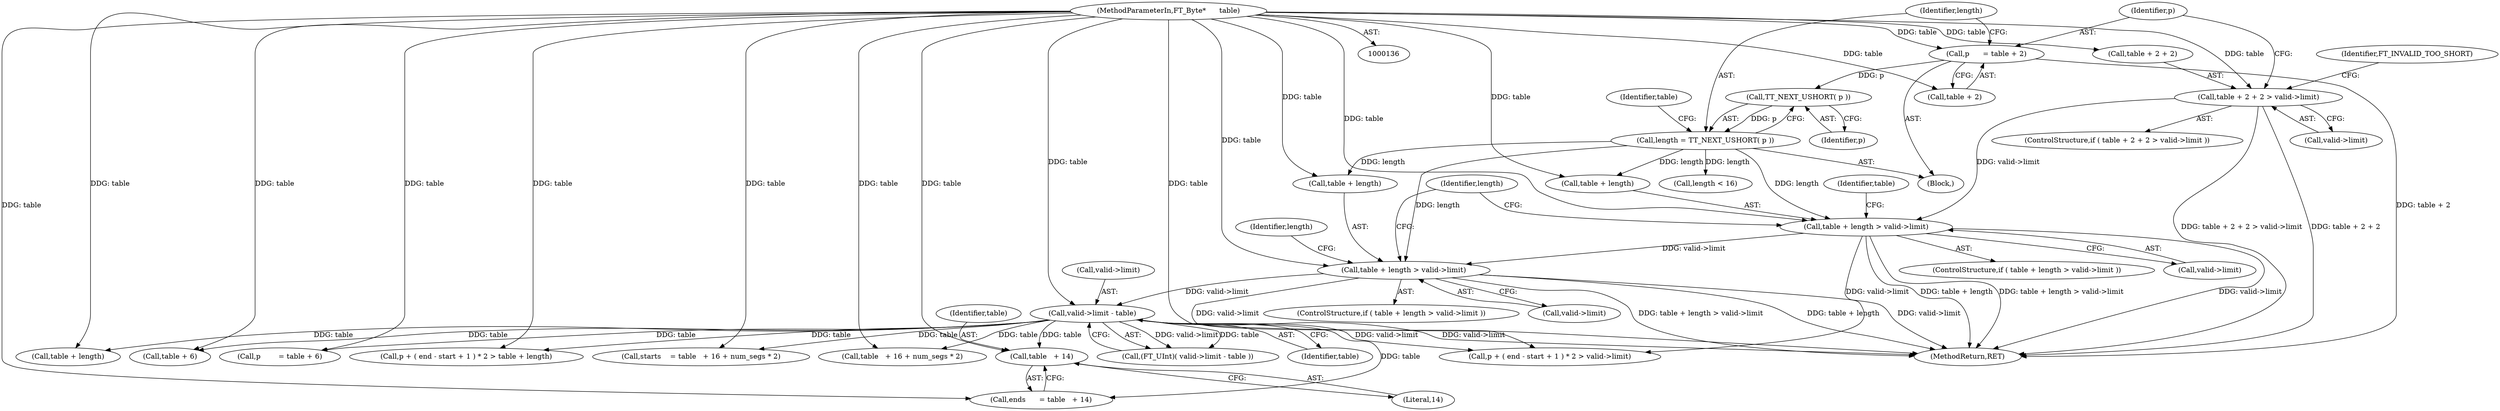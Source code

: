 digraph "0_savannah_9bd20b7304aae61de5d50ac359cf27132bafd4c1@pointer" {
"1000298" [label="(Call,table   + 14)"];
"1000137" [label="(MethodParameterIn,FT_Byte*      table)"];
"1000193" [label="(Call,valid->limit - table)"];
"1000181" [label="(Call,table + length > valid->limit)"];
"1000168" [label="(Call,length = TT_NEXT_USHORT( p ))"];
"1000170" [label="(Call,TT_NEXT_USHORT( p ))"];
"1000163" [label="(Call,p      = table + 2)"];
"1000173" [label="(Call,table + length > valid->limit)"];
"1000153" [label="(Call,table + 2 + 2 > valid->limit)"];
"1000601" [label="(MethodReturn,RET)"];
"1000472" [label="(Call,p + ( end - start + 1 ) * 2 > table + length)"];
"1000180" [label="(ControlStructure,if ( table + length > valid->limit ))"];
"1000190" [label="(Identifier,length)"];
"1000170" [label="(Call,TT_NEXT_USHORT( p ))"];
"1000301" [label="(Call,starts    = table   + 16 + num_segs * 2)"];
"1000174" [label="(Call,table + length)"];
"1000303" [label="(Call,table   + 16 + num_segs * 2)"];
"1000183" [label="(Identifier,table)"];
"1000482" [label="(Call,table + length)"];
"1000193" [label="(Call,valid->limit - table)"];
"1000205" [label="(Call,table + 6)"];
"1000159" [label="(Call,valid->limit)"];
"1000200" [label="(Identifier,length)"];
"1000199" [label="(Call,length < 16)"];
"1000194" [label="(Call,valid->limit)"];
"1000508" [label="(Call,p + ( end - start + 1 ) * 2 > valid->limit)"];
"1000169" [label="(Identifier,length)"];
"1000298" [label="(Call,table   + 14)"];
"1000181" [label="(Call,table + length > valid->limit)"];
"1000185" [label="(Call,valid->limit)"];
"1000300" [label="(Literal,14)"];
"1000152" [label="(ControlStructure,if ( table + 2 + 2 > valid->limit ))"];
"1000137" [label="(MethodParameterIn,FT_Byte*      table)"];
"1000162" [label="(Identifier,FT_INVALID_TOO_SHORT)"];
"1000299" [label="(Identifier,table)"];
"1000203" [label="(Call,p        = table + 6)"];
"1000172" [label="(ControlStructure,if ( table + length > valid->limit ))"];
"1000165" [label="(Call,table + 2)"];
"1000171" [label="(Identifier,p)"];
"1000164" [label="(Identifier,p)"];
"1000173" [label="(Call,table + length > valid->limit)"];
"1000163" [label="(Call,p      = table + 2)"];
"1000182" [label="(Call,table + length)"];
"1000139" [label="(Block,)"];
"1000296" [label="(Call,ends      = table   + 14)"];
"1000191" [label="(Call,(FT_UInt)( valid->limit - table ))"];
"1000177" [label="(Call,valid->limit)"];
"1000153" [label="(Call,table + 2 + 2 > valid->limit)"];
"1000175" [label="(Identifier,table)"];
"1000197" [label="(Identifier,table)"];
"1000154" [label="(Call,table + 2 + 2)"];
"1000168" [label="(Call,length = TT_NEXT_USHORT( p ))"];
"1000298" -> "1000296"  [label="AST: "];
"1000298" -> "1000300"  [label="CFG: "];
"1000299" -> "1000298"  [label="AST: "];
"1000300" -> "1000298"  [label="AST: "];
"1000296" -> "1000298"  [label="CFG: "];
"1000137" -> "1000298"  [label="DDG: table"];
"1000193" -> "1000298"  [label="DDG: table"];
"1000137" -> "1000136"  [label="AST: "];
"1000137" -> "1000601"  [label="DDG: table"];
"1000137" -> "1000153"  [label="DDG: table"];
"1000137" -> "1000154"  [label="DDG: table"];
"1000137" -> "1000163"  [label="DDG: table"];
"1000137" -> "1000165"  [label="DDG: table"];
"1000137" -> "1000173"  [label="DDG: table"];
"1000137" -> "1000174"  [label="DDG: table"];
"1000137" -> "1000181"  [label="DDG: table"];
"1000137" -> "1000182"  [label="DDG: table"];
"1000137" -> "1000193"  [label="DDG: table"];
"1000137" -> "1000203"  [label="DDG: table"];
"1000137" -> "1000205"  [label="DDG: table"];
"1000137" -> "1000296"  [label="DDG: table"];
"1000137" -> "1000301"  [label="DDG: table"];
"1000137" -> "1000303"  [label="DDG: table"];
"1000137" -> "1000472"  [label="DDG: table"];
"1000137" -> "1000482"  [label="DDG: table"];
"1000193" -> "1000191"  [label="AST: "];
"1000193" -> "1000197"  [label="CFG: "];
"1000194" -> "1000193"  [label="AST: "];
"1000197" -> "1000193"  [label="AST: "];
"1000191" -> "1000193"  [label="CFG: "];
"1000193" -> "1000601"  [label="DDG: valid->limit"];
"1000193" -> "1000191"  [label="DDG: valid->limit"];
"1000193" -> "1000191"  [label="DDG: table"];
"1000181" -> "1000193"  [label="DDG: valid->limit"];
"1000193" -> "1000203"  [label="DDG: table"];
"1000193" -> "1000205"  [label="DDG: table"];
"1000193" -> "1000296"  [label="DDG: table"];
"1000193" -> "1000301"  [label="DDG: table"];
"1000193" -> "1000303"  [label="DDG: table"];
"1000193" -> "1000472"  [label="DDG: table"];
"1000193" -> "1000482"  [label="DDG: table"];
"1000193" -> "1000508"  [label="DDG: valid->limit"];
"1000181" -> "1000180"  [label="AST: "];
"1000181" -> "1000185"  [label="CFG: "];
"1000182" -> "1000181"  [label="AST: "];
"1000185" -> "1000181"  [label="AST: "];
"1000190" -> "1000181"  [label="CFG: "];
"1000200" -> "1000181"  [label="CFG: "];
"1000181" -> "1000601"  [label="DDG: table + length"];
"1000181" -> "1000601"  [label="DDG: valid->limit"];
"1000181" -> "1000601"  [label="DDG: table + length > valid->limit"];
"1000168" -> "1000181"  [label="DDG: length"];
"1000173" -> "1000181"  [label="DDG: valid->limit"];
"1000181" -> "1000508"  [label="DDG: valid->limit"];
"1000168" -> "1000139"  [label="AST: "];
"1000168" -> "1000170"  [label="CFG: "];
"1000169" -> "1000168"  [label="AST: "];
"1000170" -> "1000168"  [label="AST: "];
"1000175" -> "1000168"  [label="CFG: "];
"1000170" -> "1000168"  [label="DDG: p"];
"1000168" -> "1000173"  [label="DDG: length"];
"1000168" -> "1000174"  [label="DDG: length"];
"1000168" -> "1000182"  [label="DDG: length"];
"1000168" -> "1000199"  [label="DDG: length"];
"1000170" -> "1000171"  [label="CFG: "];
"1000171" -> "1000170"  [label="AST: "];
"1000163" -> "1000170"  [label="DDG: p"];
"1000163" -> "1000139"  [label="AST: "];
"1000163" -> "1000165"  [label="CFG: "];
"1000164" -> "1000163"  [label="AST: "];
"1000165" -> "1000163"  [label="AST: "];
"1000169" -> "1000163"  [label="CFG: "];
"1000163" -> "1000601"  [label="DDG: table + 2"];
"1000173" -> "1000172"  [label="AST: "];
"1000173" -> "1000177"  [label="CFG: "];
"1000174" -> "1000173"  [label="AST: "];
"1000177" -> "1000173"  [label="AST: "];
"1000183" -> "1000173"  [label="CFG: "];
"1000200" -> "1000173"  [label="CFG: "];
"1000173" -> "1000601"  [label="DDG: table + length > valid->limit"];
"1000173" -> "1000601"  [label="DDG: valid->limit"];
"1000173" -> "1000601"  [label="DDG: table + length"];
"1000153" -> "1000173"  [label="DDG: valid->limit"];
"1000173" -> "1000508"  [label="DDG: valid->limit"];
"1000153" -> "1000152"  [label="AST: "];
"1000153" -> "1000159"  [label="CFG: "];
"1000154" -> "1000153"  [label="AST: "];
"1000159" -> "1000153"  [label="AST: "];
"1000162" -> "1000153"  [label="CFG: "];
"1000164" -> "1000153"  [label="CFG: "];
"1000153" -> "1000601"  [label="DDG: table + 2 + 2 > valid->limit"];
"1000153" -> "1000601"  [label="DDG: table + 2 + 2"];
}
